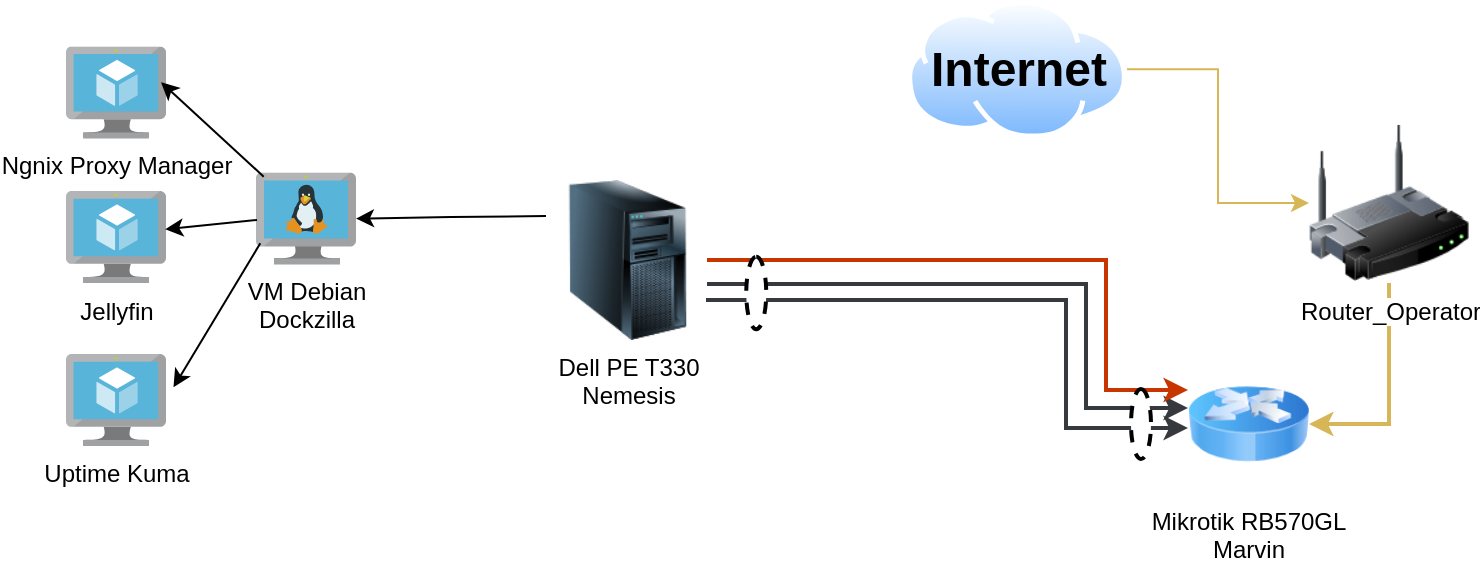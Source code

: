 <mxfile version="28.0.7">
  <diagram name="Topologia Base" id="0Ar3Yt8Rytr-ZsfFow6O">
    <mxGraphModel dx="1182" dy="630" grid="1" gridSize="10" guides="1" tooltips="1" connect="1" arrows="1" fold="1" page="1" pageScale="1" pageWidth="827" pageHeight="1169" math="0" shadow="0">
      <root>
        <mxCell id="0" />
        <mxCell id="1" parent="0" />
        <mxCell id="twPrnzx1wudMUvf7t9YJ-1" value="" style="edgeStyle=orthogonalEdgeStyle;rounded=0;orthogonalLoop=1;jettySize=auto;html=1;strokeColor=light-dark(#D6B656,#FFFF33);" parent="1" source="twPrnzx1wudMUvf7t9YJ-2" target="twPrnzx1wudMUvf7t9YJ-4" edge="1">
          <mxGeometry relative="1" as="geometry" />
        </mxCell>
        <mxCell id="twPrnzx1wudMUvf7t9YJ-2" value="" style="image;aspect=fixed;perimeter=ellipsePerimeter;html=1;align=center;shadow=0;dashed=0;spacingTop=3;image=img/lib/active_directory/internet_cloud.svg;" parent="1" vertex="1">
          <mxGeometry x="470.5" y="110" width="110" height="69.3" as="geometry" />
        </mxCell>
        <mxCell id="twPrnzx1wudMUvf7t9YJ-3" value="" style="edgeStyle=orthogonalEdgeStyle;rounded=0;orthogonalLoop=1;jettySize=auto;html=1;entryX=1;entryY=0.5;entryDx=0;entryDy=0;fillColor=#fff2cc;strokeColor=light-dark(#D6B656,#FFFF33);gradientColor=#ffd966;strokeWidth=2;" parent="1" source="twPrnzx1wudMUvf7t9YJ-4" target="twPrnzx1wudMUvf7t9YJ-5" edge="1">
          <mxGeometry relative="1" as="geometry">
            <mxPoint x="711.5" y="339.3" as="targetPoint" />
          </mxGeometry>
        </mxCell>
        <mxCell id="twPrnzx1wudMUvf7t9YJ-4" value="Router_Operator" style="image;html=1;image=img/lib/clip_art/networking/Wireless_Router_128x128.png" parent="1" vertex="1">
          <mxGeometry x="671.5" y="171.5" width="80" height="80" as="geometry" />
        </mxCell>
        <mxCell id="twPrnzx1wudMUvf7t9YJ-5" value="&lt;div&gt;&lt;span style=&quot;text-wrap-mode: wrap;&quot;&gt;Mikrotik RB570GL&lt;/span&gt;&lt;/div&gt;&lt;div&gt;&lt;span style=&quot;text-wrap-mode: wrap;&quot;&gt;Marvin&lt;/span&gt;&lt;/div&gt;" style="image;html=1;image=img/lib/clip_art/networking/Router_Icon_128x128.png" parent="1" vertex="1">
          <mxGeometry x="611" y="287" width="60.5" height="70" as="geometry" />
        </mxCell>
        <mxCell id="twPrnzx1wudMUvf7t9YJ-6" style="edgeStyle=orthogonalEdgeStyle;rounded=0;orthogonalLoop=1;jettySize=auto;html=1;entryX=0;entryY=0.5;entryDx=0;entryDy=0;fillColor=#eeeeee;strokeColor=light-dark(#36393D,#F7FAFF);strokeWidth=2;" parent="1" source="twPrnzx1wudMUvf7t9YJ-8" edge="1">
          <mxGeometry relative="1" as="geometry">
            <mxPoint x="372.964" y="251.5" as="sourcePoint" />
            <mxPoint x="611" y="314.02" as="targetPoint" />
            <Array as="points">
              <mxPoint x="560" y="252" />
              <mxPoint x="560" y="314" />
            </Array>
          </mxGeometry>
        </mxCell>
        <mxCell id="twPrnzx1wudMUvf7t9YJ-7" style="edgeStyle=orthogonalEdgeStyle;rounded=0;orthogonalLoop=1;jettySize=auto;html=1;exitX=1;exitY=0.5;exitDx=0;exitDy=0;entryX=0;entryY=0.25;entryDx=0;entryDy=0;fillColor=#fa6800;strokeColor=#C73500;strokeWidth=2;" parent="1" source="twPrnzx1wudMUvf7t9YJ-8" target="twPrnzx1wudMUvf7t9YJ-5" edge="1">
          <mxGeometry relative="1" as="geometry">
            <Array as="points">
              <mxPoint x="570" y="240" />
              <mxPoint x="570" y="305" />
              <mxPoint x="611" y="305" />
            </Array>
          </mxGeometry>
        </mxCell>
        <mxCell id="twPrnzx1wudMUvf7t9YJ-8" value="&lt;div&gt;&lt;span style=&quot;text-wrap-mode: wrap;&quot;&gt;Dell PE T330&lt;/span&gt;&lt;/div&gt;&lt;div&gt;&lt;span style=&quot;text-wrap-mode: wrap;&quot;&gt;Nemesis&lt;/span&gt;&lt;/div&gt;" style="image;html=1;image=img/lib/clip_art/computers/Server_Tower_128x128.png" parent="1" vertex="1">
          <mxGeometry x="291" y="200" width="79.5" height="80" as="geometry" />
        </mxCell>
        <mxCell id="twPrnzx1wudMUvf7t9YJ-9" style="edgeStyle=orthogonalEdgeStyle;rounded=0;orthogonalLoop=1;jettySize=auto;html=1;entryX=0;entryY=0.75;entryDx=0;entryDy=0;fillColor=#eeeeee;strokeColor=light-dark(#36393D,#F7FAFF);strokeWidth=2;" parent="1" edge="1">
          <mxGeometry relative="1" as="geometry">
            <mxPoint x="370" y="260" as="sourcePoint" />
            <mxPoint x="611" y="324" as="targetPoint" />
            <Array as="points">
              <mxPoint x="550" y="260" />
              <mxPoint x="550" y="324" />
            </Array>
          </mxGeometry>
        </mxCell>
        <mxCell id="twPrnzx1wudMUvf7t9YJ-10" value="&lt;font style=&quot;color: light-dark(rgb(0, 0, 0), rgb(0, 0, 0));&quot;&gt;Internet&lt;/font&gt;" style="text;strokeColor=none;fillColor=none;html=1;fontSize=24;fontStyle=1;verticalAlign=middle;align=center;" parent="1" vertex="1">
          <mxGeometry x="490.75" y="132.32" width="69.5" height="24.65" as="geometry" />
        </mxCell>
        <mxCell id="twPrnzx1wudMUvf7t9YJ-11" value="VM Debian&lt;br&gt;Dockzilla" style="image;sketch=0;aspect=fixed;html=1;points=[];align=center;fontSize=12;image=img/lib/mscae/VM_Linux.svg;" parent="1" vertex="1">
          <mxGeometry x="145" y="196.3" width="50" height="46" as="geometry" />
        </mxCell>
        <mxCell id="twPrnzx1wudMUvf7t9YJ-13" style="edgeStyle=orthogonalEdgeStyle;rounded=0;orthogonalLoop=1;jettySize=auto;html=1;shape=wire;" parent="1" target="twPrnzx1wudMUvf7t9YJ-11" edge="1">
          <mxGeometry relative="1" as="geometry">
            <Array as="points" />
            <mxPoint x="290" y="218" as="sourcePoint" />
            <mxPoint x="200" y="218.296" as="targetPoint" />
          </mxGeometry>
        </mxCell>
        <mxCell id="Optsze-ANichDLxVOrV5-1" value="&lt;font&gt;Ngnix Proxy Manager&lt;/font&gt;" style="image;sketch=0;aspect=fixed;html=1;points=[];align=center;fontSize=12;image=img/lib/mscae/Virtual_Machine.svg;" vertex="1" parent="1">
          <mxGeometry x="50" y="133.2" width="50" height="46" as="geometry" />
        </mxCell>
        <mxCell id="Optsze-ANichDLxVOrV5-3" value="&lt;font&gt;Jellyfin&lt;/font&gt;" style="image;sketch=0;aspect=fixed;html=1;points=[];align=center;fontSize=12;image=img/lib/mscae/Virtual_Machine.svg;" vertex="1" parent="1">
          <mxGeometry x="50" y="205.5" width="50" height="46" as="geometry" />
        </mxCell>
        <mxCell id="Optsze-ANichDLxVOrV5-4" value="&lt;font&gt;Uptime Kuma&lt;/font&gt;" style="image;sketch=0;aspect=fixed;html=1;points=[];align=center;fontSize=12;image=img/lib/mscae/Virtual_Machine.svg;" vertex="1" parent="1">
          <mxGeometry x="50" y="287" width="50" height="46" as="geometry" />
        </mxCell>
        <mxCell id="Optsze-ANichDLxVOrV5-6" value="" style="endArrow=classic;html=1;rounded=0;entryX=0.992;entryY=0.417;entryDx=0;entryDy=0;entryPerimeter=0;exitX=0.01;exitY=0.515;exitDx=0;exitDy=0;exitPerimeter=0;" edge="1" parent="1" source="twPrnzx1wudMUvf7t9YJ-11" target="Optsze-ANichDLxVOrV5-3">
          <mxGeometry width="50" height="50" relative="1" as="geometry">
            <mxPoint x="140" y="221" as="sourcePoint" />
            <mxPoint x="140" y="280" as="targetPoint" />
          </mxGeometry>
        </mxCell>
        <mxCell id="Optsze-ANichDLxVOrV5-7" value="" style="endArrow=classic;html=1;rounded=0;entryX=1.075;entryY=0.362;entryDx=0;entryDy=0;entryPerimeter=0;exitX=0.043;exitY=0.769;exitDx=0;exitDy=0;exitPerimeter=0;" edge="1" parent="1" source="twPrnzx1wudMUvf7t9YJ-11" target="Optsze-ANichDLxVOrV5-4">
          <mxGeometry width="50" height="50" relative="1" as="geometry">
            <mxPoint x="140" y="230" as="sourcePoint" />
            <mxPoint x="250" y="380" as="targetPoint" />
          </mxGeometry>
        </mxCell>
        <mxCell id="Optsze-ANichDLxVOrV5-8" value="" style="endArrow=classic;html=1;rounded=0;entryX=0.95;entryY=0.389;entryDx=0;entryDy=0;entryPerimeter=0;exitX=0.077;exitY=0.044;exitDx=0;exitDy=0;exitPerimeter=0;" edge="1" parent="1" source="twPrnzx1wudMUvf7t9YJ-11" target="Optsze-ANichDLxVOrV5-1">
          <mxGeometry width="50" height="50" relative="1" as="geometry">
            <mxPoint x="235" y="150" as="sourcePoint" />
            <mxPoint x="180" y="151" as="targetPoint" />
          </mxGeometry>
        </mxCell>
        <mxCell id="Optsze-ANichDLxVOrV5-15" value="" style="ellipse;whiteSpace=wrap;html=1;dashed=1;strokeWidth=2;rotation=-90;" vertex="1" parent="1">
          <mxGeometry x="570" y="317" width="35" height="10" as="geometry" />
        </mxCell>
        <mxCell id="Optsze-ANichDLxVOrV5-16" value="" style="ellipse;whiteSpace=wrap;html=1;dashed=1;strokeWidth=2;rotation=-90;" vertex="1" parent="1">
          <mxGeometry x="377" y="251.5" width="36.25" height="10" as="geometry" />
        </mxCell>
      </root>
    </mxGraphModel>
  </diagram>
</mxfile>
